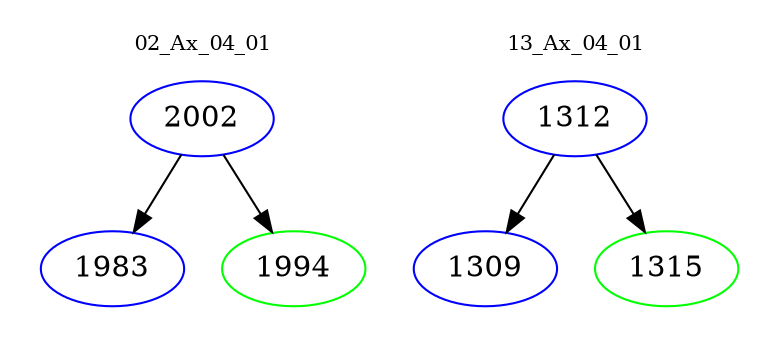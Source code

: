 digraph{
subgraph cluster_0 {
color = white
label = "02_Ax_04_01";
fontsize=10;
T0_2002 [label="2002", color="blue"]
T0_2002 -> T0_1983 [color="black"]
T0_1983 [label="1983", color="blue"]
T0_2002 -> T0_1994 [color="black"]
T0_1994 [label="1994", color="green"]
}
subgraph cluster_1 {
color = white
label = "13_Ax_04_01";
fontsize=10;
T1_1312 [label="1312", color="blue"]
T1_1312 -> T1_1309 [color="black"]
T1_1309 [label="1309", color="blue"]
T1_1312 -> T1_1315 [color="black"]
T1_1315 [label="1315", color="green"]
}
}
